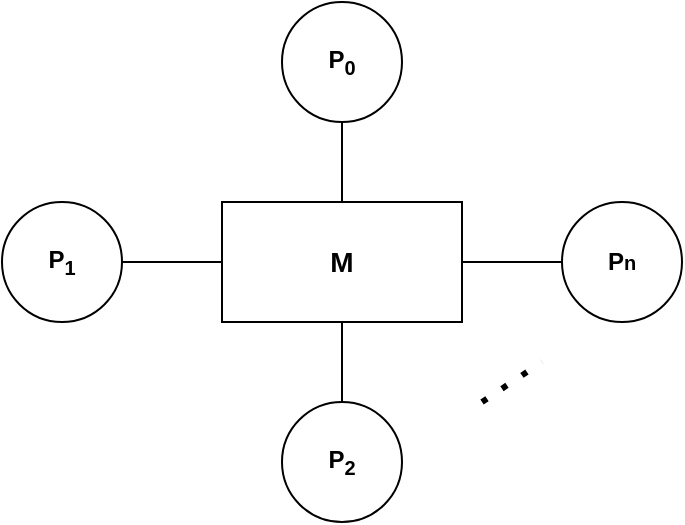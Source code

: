 <mxfile version="26.0.14">
  <diagram name="Page-1" id="J_44Yi0tkxpnvIOxuSCq">
    <mxGraphModel dx="1100" dy="630" grid="1" gridSize="10" guides="1" tooltips="1" connect="1" arrows="1" fold="1" page="1" pageScale="1" pageWidth="850" pageHeight="1100" math="0" shadow="0">
      <root>
        <mxCell id="0" />
        <mxCell id="1" parent="0" />
        <mxCell id="laGxhtvytp-GlWva6PjV-1" value="&lt;b&gt;&lt;font style=&quot;font-size: 14px;&quot;&gt;M&lt;/font&gt;&lt;/b&gt;" style="rounded=0;whiteSpace=wrap;html=1;" vertex="1" parent="1">
          <mxGeometry x="320" y="240" width="120" height="60" as="geometry" />
        </mxCell>
        <mxCell id="laGxhtvytp-GlWva6PjV-7" style="edgeStyle=orthogonalEdgeStyle;rounded=0;orthogonalLoop=1;jettySize=auto;html=1;exitX=1;exitY=0.5;exitDx=0;exitDy=0;entryX=0;entryY=0.5;entryDx=0;entryDy=0;endArrow=none;startFill=0;" edge="1" parent="1" source="laGxhtvytp-GlWva6PjV-2" target="laGxhtvytp-GlWva6PjV-1">
          <mxGeometry relative="1" as="geometry" />
        </mxCell>
        <mxCell id="laGxhtvytp-GlWva6PjV-2" value="&lt;b&gt;P&lt;sub&gt;1&lt;/sub&gt;&lt;/b&gt;" style="ellipse;whiteSpace=wrap;html=1;aspect=fixed;" vertex="1" parent="1">
          <mxGeometry x="210" y="240" width="60" height="60" as="geometry" />
        </mxCell>
        <mxCell id="laGxhtvytp-GlWva6PjV-9" style="edgeStyle=orthogonalEdgeStyle;rounded=0;orthogonalLoop=1;jettySize=auto;html=1;exitX=0.5;exitY=0;exitDx=0;exitDy=0;entryX=0.5;entryY=1;entryDx=0;entryDy=0;endArrow=none;startFill=0;" edge="1" parent="1" source="laGxhtvytp-GlWva6PjV-3" target="laGxhtvytp-GlWva6PjV-1">
          <mxGeometry relative="1" as="geometry" />
        </mxCell>
        <mxCell id="laGxhtvytp-GlWva6PjV-3" value="&lt;b&gt;P&lt;sub&gt;2&lt;/sub&gt;&lt;/b&gt;" style="ellipse;whiteSpace=wrap;html=1;aspect=fixed;" vertex="1" parent="1">
          <mxGeometry x="350" y="340" width="60" height="60" as="geometry" />
        </mxCell>
        <mxCell id="laGxhtvytp-GlWva6PjV-8" style="edgeStyle=orthogonalEdgeStyle;rounded=0;orthogonalLoop=1;jettySize=auto;html=1;exitX=0;exitY=0.5;exitDx=0;exitDy=0;entryX=1;entryY=0.5;entryDx=0;entryDy=0;endArrow=none;startFill=0;" edge="1" parent="1" source="laGxhtvytp-GlWva6PjV-4" target="laGxhtvytp-GlWva6PjV-1">
          <mxGeometry relative="1" as="geometry" />
        </mxCell>
        <mxCell id="laGxhtvytp-GlWva6PjV-4" value="&lt;b&gt;P&lt;span style=&quot;font-size: 10px;&quot;&gt;n&lt;/span&gt;&lt;/b&gt;" style="ellipse;whiteSpace=wrap;html=1;aspect=fixed;" vertex="1" parent="1">
          <mxGeometry x="490" y="240" width="60" height="60" as="geometry" />
        </mxCell>
        <mxCell id="laGxhtvytp-GlWva6PjV-6" style="edgeStyle=orthogonalEdgeStyle;rounded=0;orthogonalLoop=1;jettySize=auto;html=1;exitX=0.5;exitY=1;exitDx=0;exitDy=0;entryX=0.5;entryY=0;entryDx=0;entryDy=0;endArrow=none;startFill=0;" edge="1" parent="1" source="laGxhtvytp-GlWva6PjV-5" target="laGxhtvytp-GlWva6PjV-1">
          <mxGeometry relative="1" as="geometry" />
        </mxCell>
        <mxCell id="laGxhtvytp-GlWva6PjV-5" value="&lt;b&gt;P&lt;sub&gt;0&lt;/sub&gt;&lt;/b&gt;" style="ellipse;whiteSpace=wrap;html=1;aspect=fixed;" vertex="1" parent="1">
          <mxGeometry x="350" y="140" width="60" height="60" as="geometry" />
        </mxCell>
        <mxCell id="laGxhtvytp-GlWva6PjV-10" value="" style="endArrow=none;dashed=1;html=1;dashPattern=1 3;strokeWidth=3;rounded=0;" edge="1" parent="1">
          <mxGeometry width="50" height="50" relative="1" as="geometry">
            <mxPoint x="450" y="340" as="sourcePoint" />
            <mxPoint x="480" y="320" as="targetPoint" />
          </mxGeometry>
        </mxCell>
      </root>
    </mxGraphModel>
  </diagram>
</mxfile>
